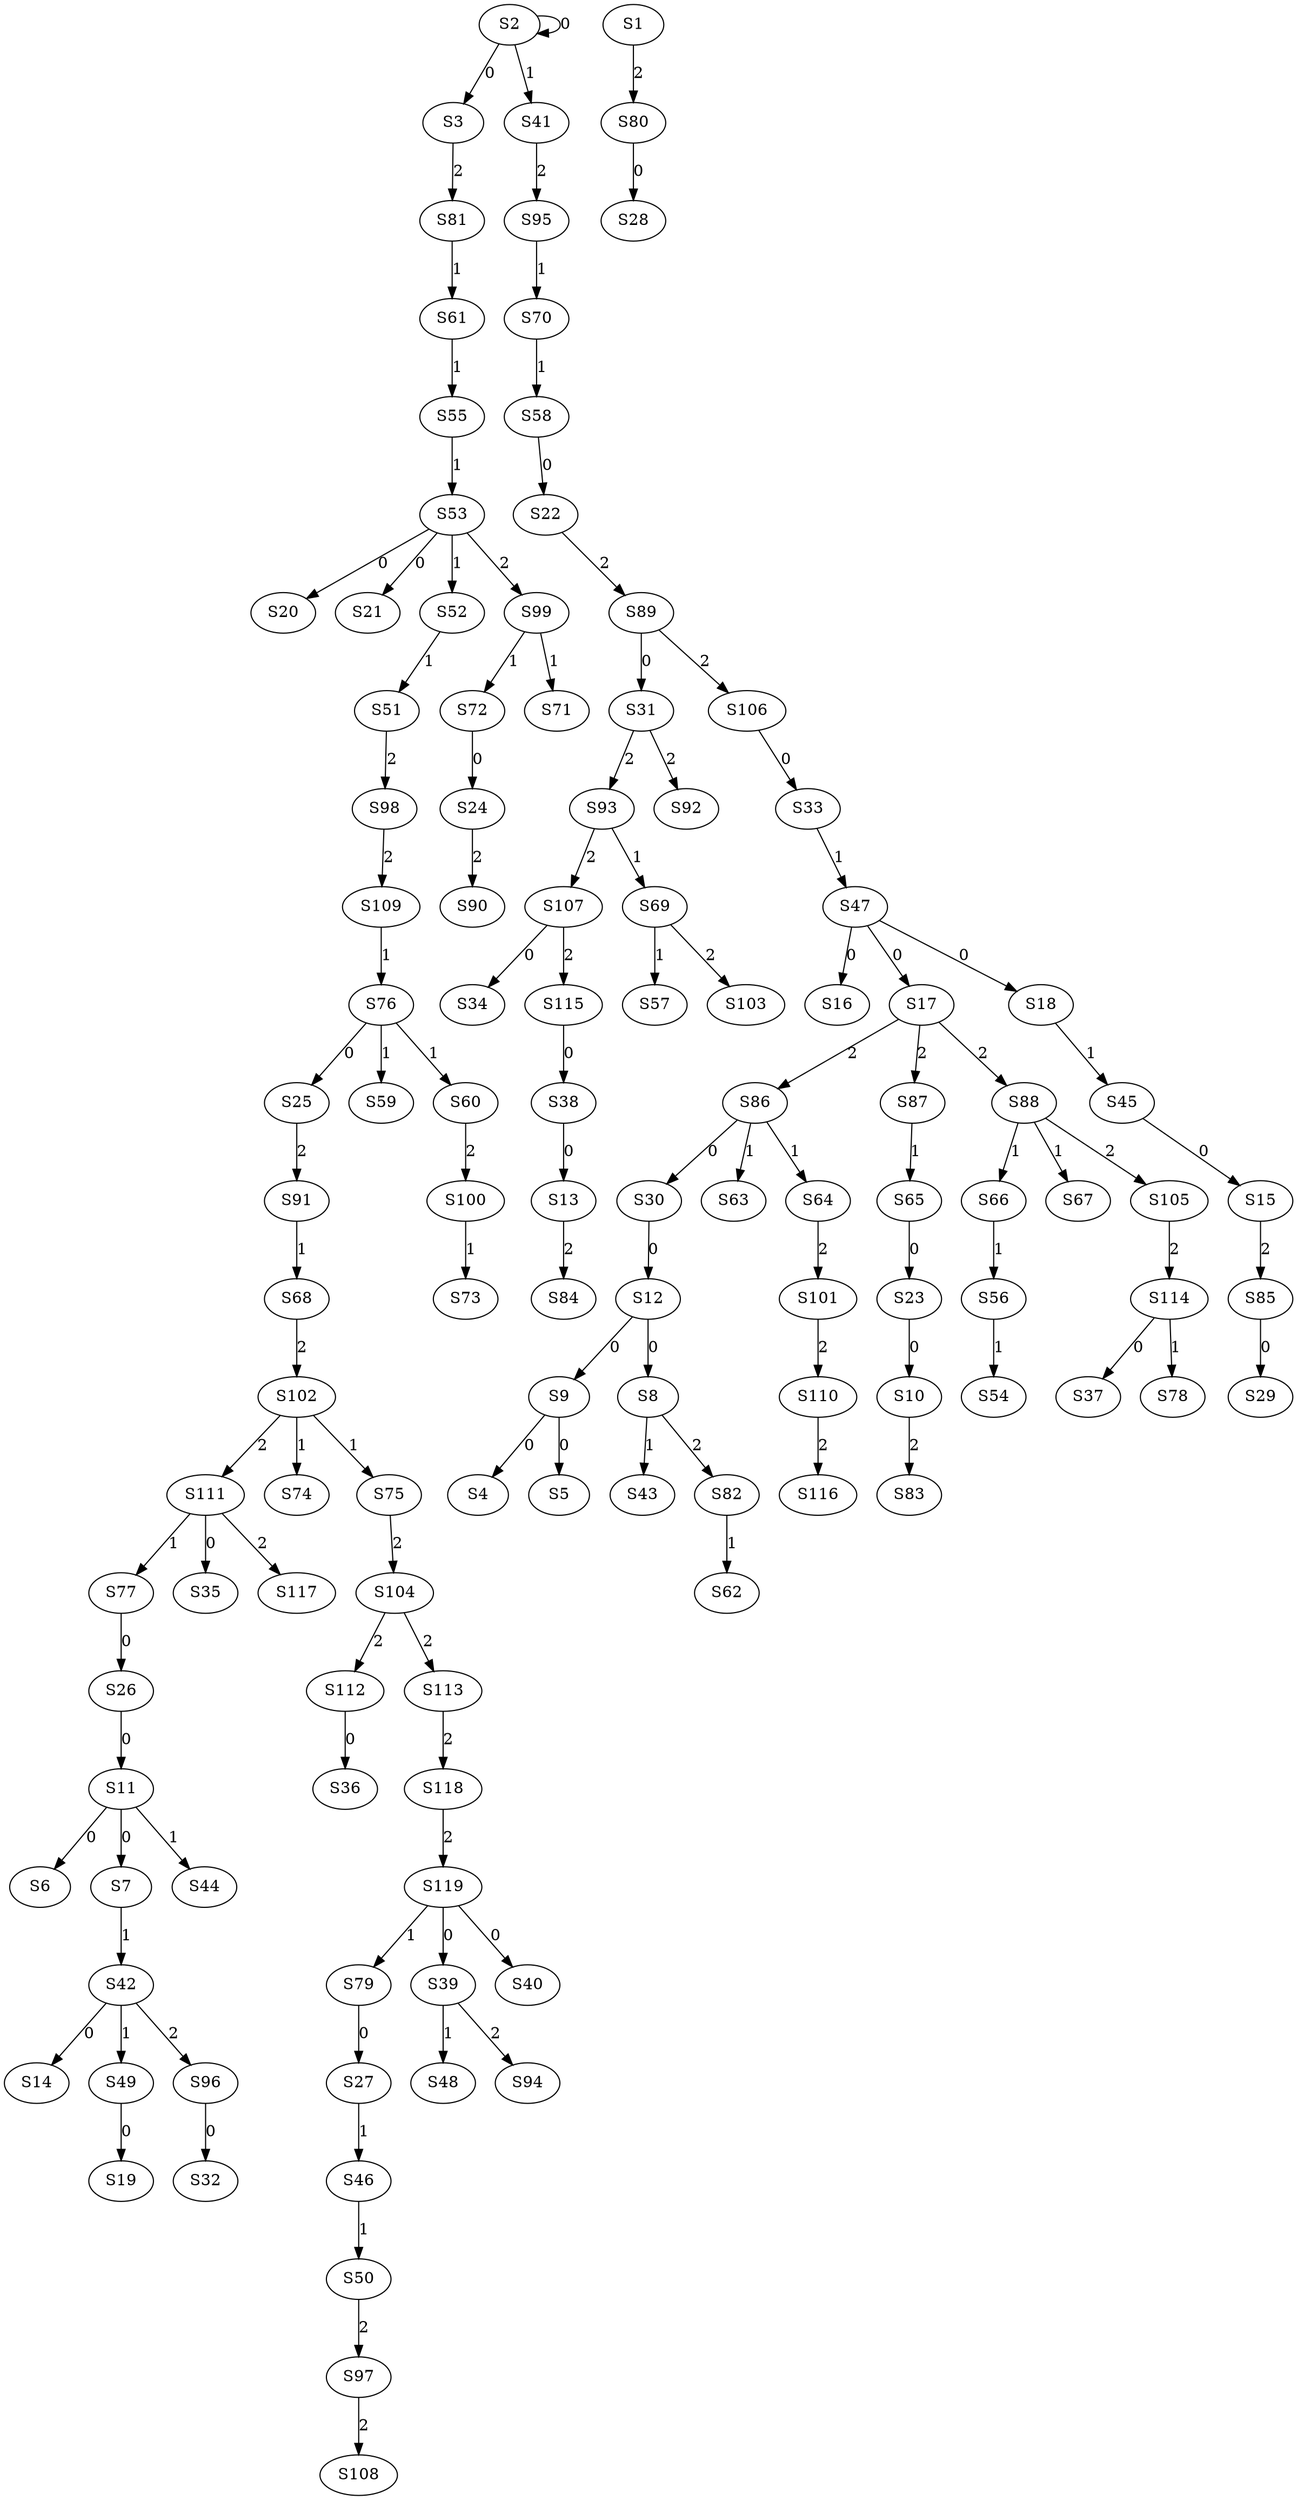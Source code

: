 strict digraph {
	S2 -> S2 [ label = 0 ];
	S2 -> S3 [ label = 0 ];
	S9 -> S4 [ label = 0 ];
	S9 -> S5 [ label = 0 ];
	S11 -> S6 [ label = 0 ];
	S11 -> S7 [ label = 0 ];
	S12 -> S8 [ label = 0 ];
	S12 -> S9 [ label = 0 ];
	S23 -> S10 [ label = 0 ];
	S26 -> S11 [ label = 0 ];
	S30 -> S12 [ label = 0 ];
	S38 -> S13 [ label = 0 ];
	S42 -> S14 [ label = 0 ];
	S45 -> S15 [ label = 0 ];
	S47 -> S16 [ label = 0 ];
	S47 -> S17 [ label = 0 ];
	S47 -> S18 [ label = 0 ];
	S49 -> S19 [ label = 0 ];
	S53 -> S20 [ label = 0 ];
	S53 -> S21 [ label = 0 ];
	S58 -> S22 [ label = 0 ];
	S65 -> S23 [ label = 0 ];
	S72 -> S24 [ label = 0 ];
	S76 -> S25 [ label = 0 ];
	S77 -> S26 [ label = 0 ];
	S79 -> S27 [ label = 0 ];
	S80 -> S28 [ label = 0 ];
	S85 -> S29 [ label = 0 ];
	S86 -> S30 [ label = 0 ];
	S89 -> S31 [ label = 0 ];
	S96 -> S32 [ label = 0 ];
	S106 -> S33 [ label = 0 ];
	S107 -> S34 [ label = 0 ];
	S111 -> S35 [ label = 0 ];
	S112 -> S36 [ label = 0 ];
	S114 -> S37 [ label = 0 ];
	S115 -> S38 [ label = 0 ];
	S119 -> S39 [ label = 0 ];
	S119 -> S40 [ label = 0 ];
	S2 -> S41 [ label = 1 ];
	S7 -> S42 [ label = 1 ];
	S8 -> S43 [ label = 1 ];
	S11 -> S44 [ label = 1 ];
	S18 -> S45 [ label = 1 ];
	S27 -> S46 [ label = 1 ];
	S33 -> S47 [ label = 1 ];
	S39 -> S48 [ label = 1 ];
	S42 -> S49 [ label = 1 ];
	S46 -> S50 [ label = 1 ];
	S52 -> S51 [ label = 1 ];
	S53 -> S52 [ label = 1 ];
	S55 -> S53 [ label = 1 ];
	S56 -> S54 [ label = 1 ];
	S61 -> S55 [ label = 1 ];
	S66 -> S56 [ label = 1 ];
	S69 -> S57 [ label = 1 ];
	S70 -> S58 [ label = 1 ];
	S76 -> S59 [ label = 1 ];
	S76 -> S60 [ label = 1 ];
	S81 -> S61 [ label = 1 ];
	S82 -> S62 [ label = 1 ];
	S86 -> S63 [ label = 1 ];
	S86 -> S64 [ label = 1 ];
	S87 -> S65 [ label = 1 ];
	S88 -> S66 [ label = 1 ];
	S88 -> S67 [ label = 1 ];
	S91 -> S68 [ label = 1 ];
	S93 -> S69 [ label = 1 ];
	S95 -> S70 [ label = 1 ];
	S99 -> S71 [ label = 1 ];
	S99 -> S72 [ label = 1 ];
	S100 -> S73 [ label = 1 ];
	S102 -> S74 [ label = 1 ];
	S102 -> S75 [ label = 1 ];
	S109 -> S76 [ label = 1 ];
	S111 -> S77 [ label = 1 ];
	S114 -> S78 [ label = 1 ];
	S119 -> S79 [ label = 1 ];
	S1 -> S80 [ label = 2 ];
	S3 -> S81 [ label = 2 ];
	S8 -> S82 [ label = 2 ];
	S10 -> S83 [ label = 2 ];
	S13 -> S84 [ label = 2 ];
	S15 -> S85 [ label = 2 ];
	S17 -> S86 [ label = 2 ];
	S17 -> S87 [ label = 2 ];
	S17 -> S88 [ label = 2 ];
	S22 -> S89 [ label = 2 ];
	S24 -> S90 [ label = 2 ];
	S25 -> S91 [ label = 2 ];
	S31 -> S92 [ label = 2 ];
	S31 -> S93 [ label = 2 ];
	S39 -> S94 [ label = 2 ];
	S41 -> S95 [ label = 2 ];
	S42 -> S96 [ label = 2 ];
	S50 -> S97 [ label = 2 ];
	S51 -> S98 [ label = 2 ];
	S53 -> S99 [ label = 2 ];
	S60 -> S100 [ label = 2 ];
	S64 -> S101 [ label = 2 ];
	S68 -> S102 [ label = 2 ];
	S69 -> S103 [ label = 2 ];
	S75 -> S104 [ label = 2 ];
	S88 -> S105 [ label = 2 ];
	S89 -> S106 [ label = 2 ];
	S93 -> S107 [ label = 2 ];
	S97 -> S108 [ label = 2 ];
	S98 -> S109 [ label = 2 ];
	S101 -> S110 [ label = 2 ];
	S102 -> S111 [ label = 2 ];
	S104 -> S112 [ label = 2 ];
	S104 -> S113 [ label = 2 ];
	S105 -> S114 [ label = 2 ];
	S107 -> S115 [ label = 2 ];
	S110 -> S116 [ label = 2 ];
	S111 -> S117 [ label = 2 ];
	S113 -> S118 [ label = 2 ];
	S118 -> S119 [ label = 2 ];
}